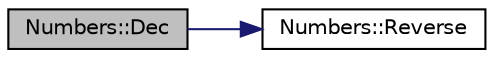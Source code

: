 digraph "Numbers::Dec"
{
  edge [fontname="Helvetica",fontsize="10",labelfontname="Helvetica",labelfontsize="10"];
  node [fontname="Helvetica",fontsize="10",shape=record];
  rankdir="LR";
  Node1 [label="Numbers::Dec",height=0.2,width=0.4,color="black", fillcolor="grey75", style="filled" fontcolor="black"];
  Node1 -> Node2 [color="midnightblue",fontsize="10",style="solid",fontname="Helvetica"];
  Node2 [label="Numbers::Reverse",height=0.2,width=0.4,color="black", fillcolor="white", style="filled",URL="$classNumbers.html#aece35044b3a518cf718313c9b327cb79",tooltip="Reverse the order of a string&#39;s characters, in place."];
}
